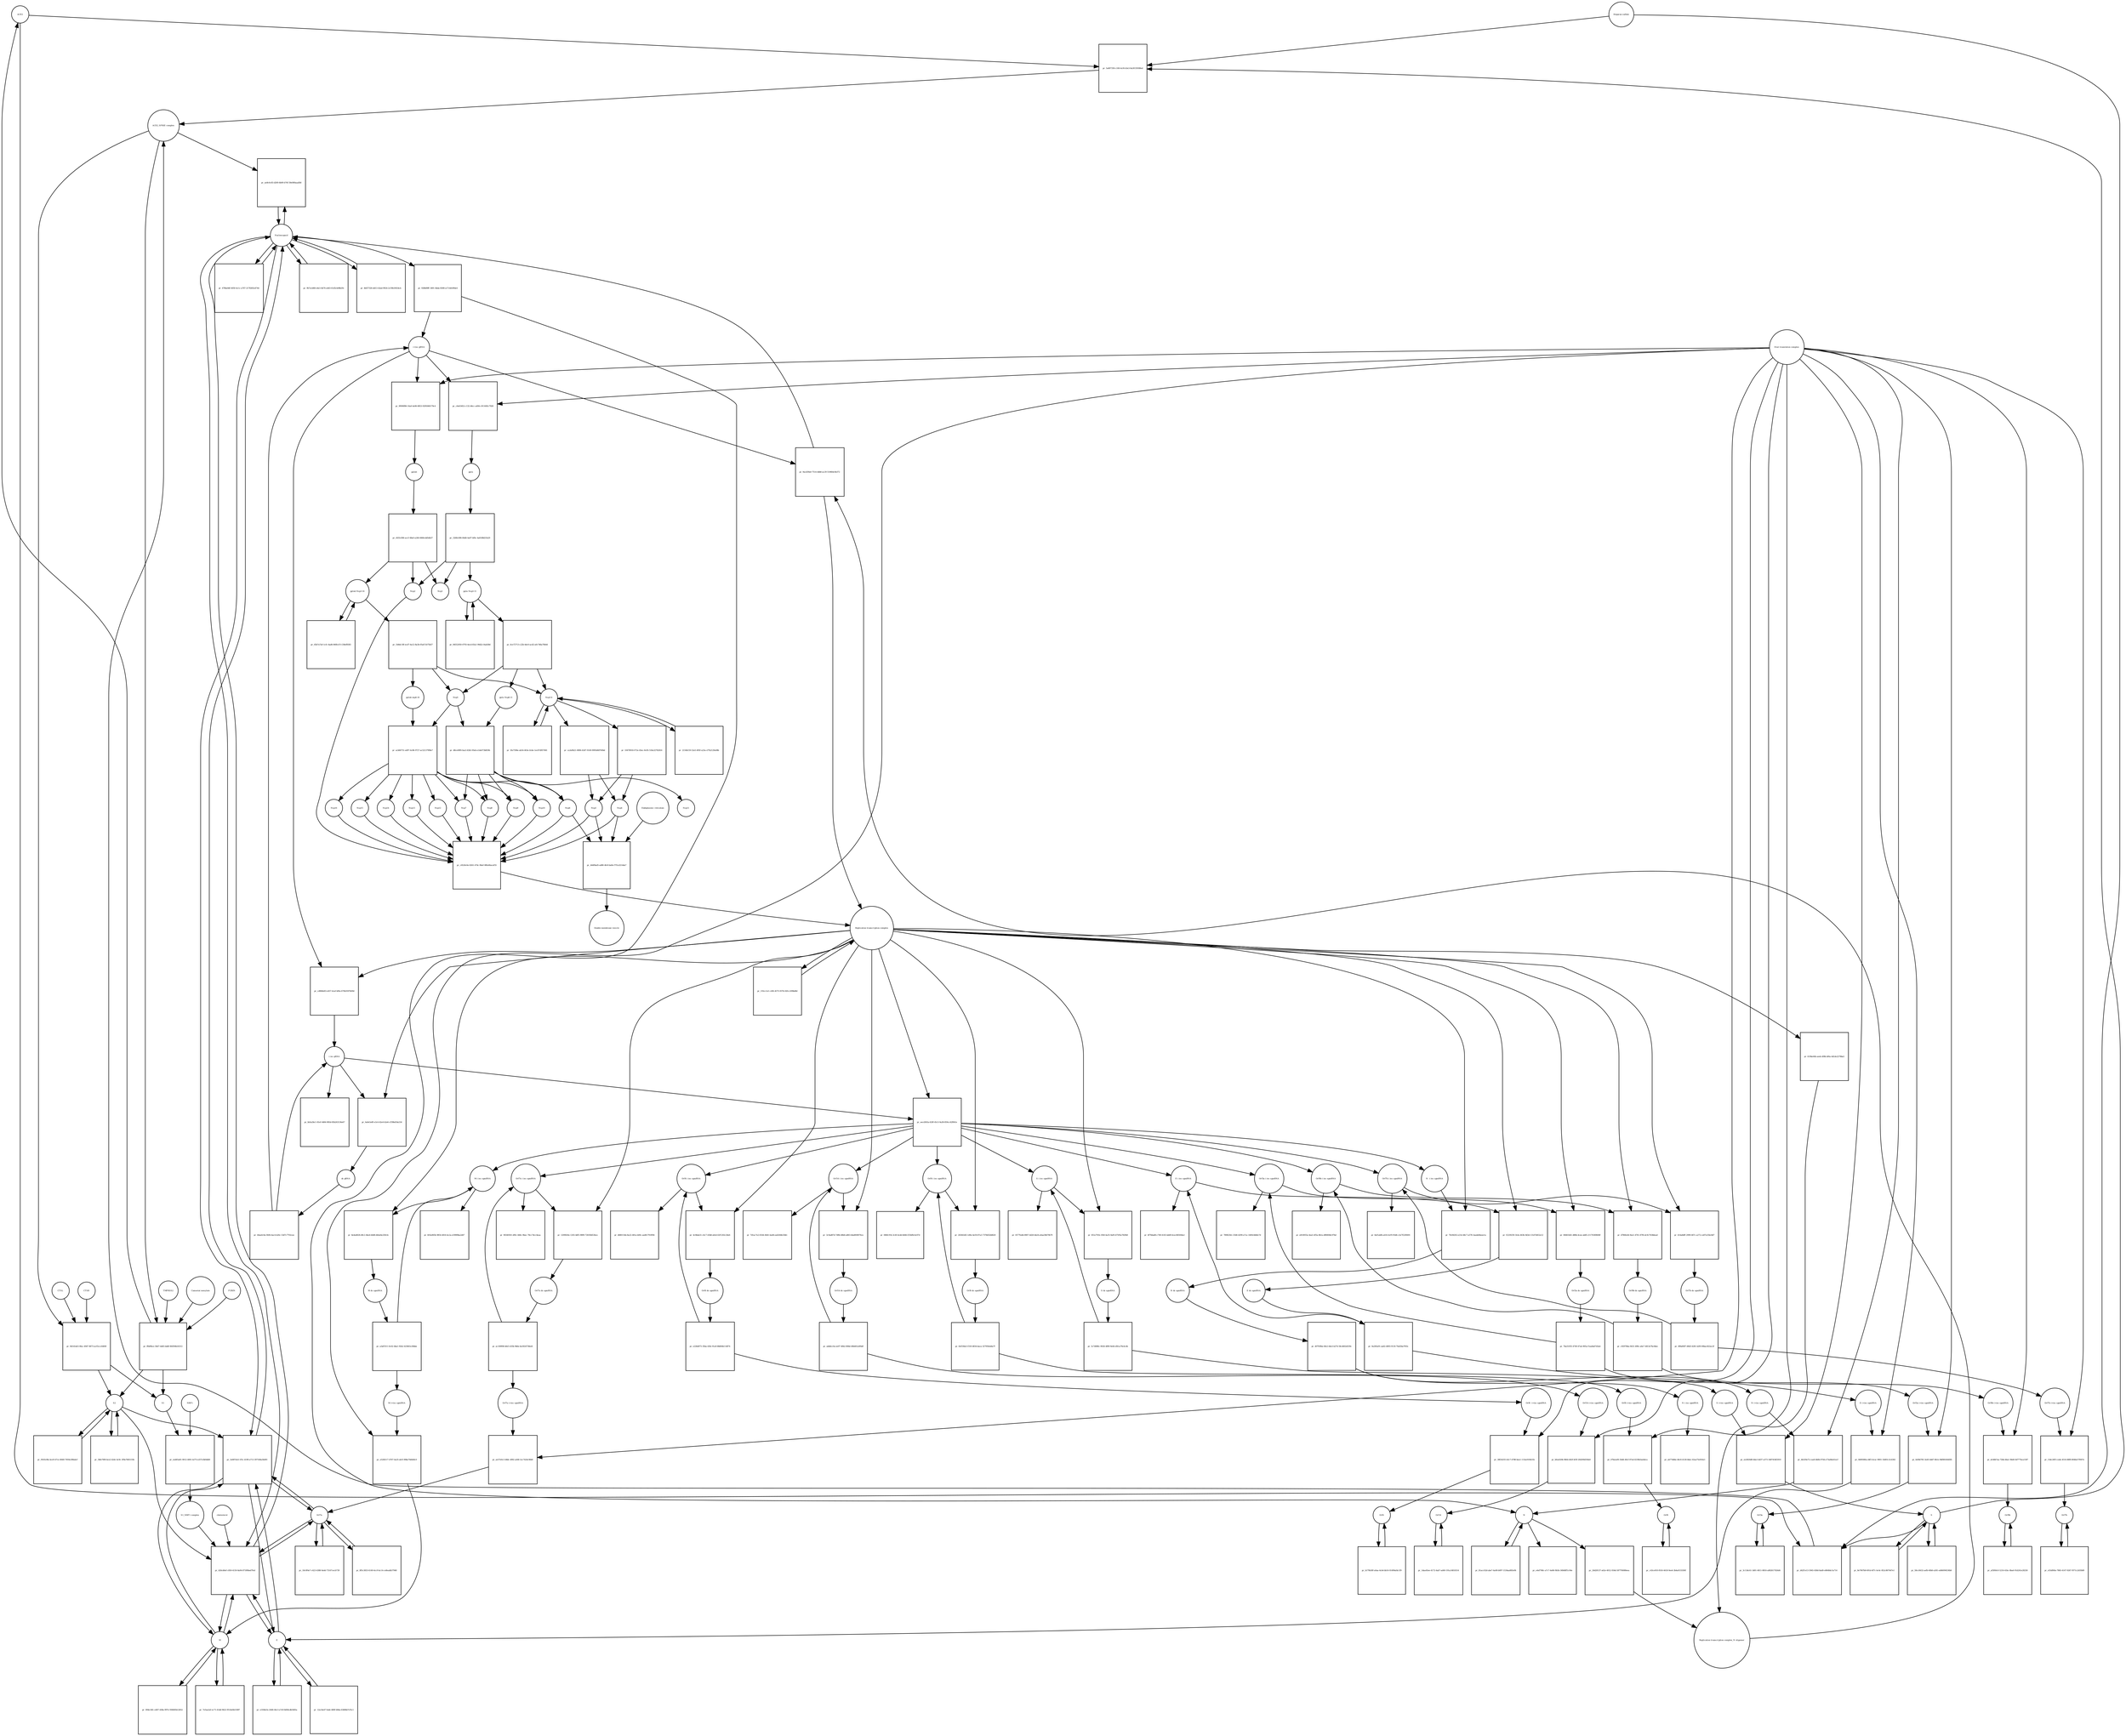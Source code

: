 strict digraph  {
ACE2 [annotation="", bipartite=0, cls=macromolecule, fontsize=4, label=ACE2, shape=circle];
"pr_5a807350-c160-4cf4-b3e3-8a3015938fed" [annotation="", bipartite=1, cls=process, fontsize=4, label="pr_5a807350-c160-4cf4-b3e3-8a3015938fed", shape=square];
"ACE2_SPIKE complex" [annotation="", bipartite=0, cls=complex, fontsize=4, label="ACE2_SPIKE complex", shape=circle];
"Heparan sulfate" [annotation="urn_miriam_obo.chebi_CHEBI%3A28815", bipartite=0, cls="simple chemical", fontsize=4, label="Heparan sulfate", shape=circle];
S [annotation=urn_miriam_uniprot_P0DTC2, bipartite=0, cls=macromolecule, fontsize=4, label=S, shape=circle];
Nucleocapsid [annotation="urn_miriam_obo.go_GO%3A0019013", bipartite=0, cls=complex, fontsize=4, label=Nucleocapsid, shape=circle];
"pr_ae8c6c83-d269-4b09-b74f-59e080aaafb8" [annotation="", bipartite=1, cls=process, fontsize=4, label="pr_ae8c6c83-d269-4b09-b74f-59e080aaafb8", shape=square];
"pr_9d141de5-0fac-4947-8673-acf3ccc64f49" [annotation="", bipartite=1, cls=process, fontsize=4, label="pr_9d141de5-0fac-4947-8673-acf3ccc64f49", shape=square];
S2 [annotation=urn_miriam_interpro_IPR002552, bipartite=0, cls=macromolecule, fontsize=4, label=S2, shape=circle];
CTSB [annotation="", bipartite=0, cls=macromolecule, fontsize=4, label=CTSB, shape=circle];
CTSL [annotation="", bipartite=0, cls=macromolecule, fontsize=4, label=CTSL, shape=circle];
S1 [annotation=urn_miriam_interpro_IPR002551, bipartite=0, cls=macromolecule, fontsize=4, label=S1, shape=circle];
"pr_d42f1e13-5945-458d-8ad0-e8648dc5a714" [annotation="", bipartite=1, cls=process, fontsize=4, label="pr_d42f1e13-5945-458d-8ad0-e8648dc5a714", shape=square];
"pr_426cd6ef-c850-4150-8a94-87189bed7fed" [annotation="", bipartite=1, cls=process, fontsize=4, label="pr_426cd6ef-c850-4150-8a94-87189bed7fed", shape=square];
cholesterol [annotation="urn_miriam_obo.chebi_CHEBI%3A16113", bipartite=0, cls="simple chemical", fontsize=4, label=cholesterol, shape=circle];
"S1_NRP1 complex" [annotation="", bipartite=0, cls=complex, fontsize=4, label="S1_NRP1 complex", shape=circle];
E [annotation=urn_miriam_uniprot_P0DTC4, bipartite=0, cls=macromolecule, fontsize=4, label=E, shape=circle];
M [annotation=urn_miriam_uniprot_P0DTC5, bipartite=0, cls=macromolecule, fontsize=4, label=M, shape=circle];
Orf7a [annotation=urn_miriam_uniprot_P0DTC7, bipartite=0, cls=macromolecule, fontsize=4, label=Orf7a, shape=circle];
"pr_928b89ff-3491-4bda-8308-a17cbfe9fde4" [annotation="", bipartite=1, cls=process, fontsize=4, label="pr_928b89ff-3491-4bda-8308-a17cbfe9fde4", shape=square];
"(+)ss gRNA" [annotation=urn_miriam_refseq_NC_045512, bipartite=0, cls="nucleic acid feature", fontsize=4, label="(+)ss gRNA", shape=circle];
N [annotation=urn_miriam_uniprot_P0DTC9, bipartite=0, cls="macromolecule multimer", fontsize=4, label=N, shape=circle];
"pr_9b7a1d68-e4e3-4b76-a443-61d5cb08b29c" [annotation="", bipartite=1, cls=process, fontsize=4, label="pr_9b7a1d68-e4e3-4b76-a443-61d5cb08b29c", shape=square];
"pr_4bf37326-dd13-42ad-9924-2c59b10024cb" [annotation="", bipartite=1, cls=process, fontsize=4, label="pr_4bf37326-dd13-42ad-9924-2c59b10024cb", shape=square];
"pr_e4ef768c-a7c7-4e86-9b5b-349d6ff1c04e" [annotation="", bipartite=1, cls=process, fontsize=4, label="pr_e4ef768c-a7c7-4e86-9b5b-349d6ff1c04e", shape=square];
"pr_81acc02d-abe7-4a08-b097-1534aa883e9b" [annotation="", bipartite=1, cls=process, fontsize=4, label="pr_81acc02d-abe7-4a08-b097-1534aa883e9b", shape=square];
"N (+)ss sgmRNA" [annotation=urn_miriam_ncbigene_43740575, bipartite=0, cls="nucleic acid feature", fontsize=4, label="N (+)ss sgmRNA", shape=circle];
"pr_4b329a72-caa8-4b0b-9744-e73a84e41ecf" [annotation="", bipartite=1, cls=process, fontsize=4, label="pr_4b329a72-caa8-4b0b-9744-e73a84e41ecf", shape=square];
"Host translation complex" [annotation="urn_miriam_obo.go_GO%3A0070992", bipartite=0, cls=complex, fontsize=4, label="Host translation complex", shape=circle];
"pr_478ba9df-4050-4c1c-a767-2178265e4744" [annotation="", bipartite=1, cls=process, fontsize=4, label="pr_478ba9df-4050-4c1c-a767-2178265e4744", shape=square];
"pr_ffb0fbce-3b47-4d45-bddf-0fd594b16312" [annotation="", bipartite=1, cls=process, fontsize=4, label="pr_ffb0fbce-3b47-4d45-bddf-0fd594b16312", shape=square];
FURIN [annotation="", bipartite=0, cls=macromolecule, fontsize=4, label=FURIN, shape=circle];
TMPRSS2 [annotation="", bipartite=0, cls=macromolecule, fontsize=4, label=TMPRSS2, shape=circle];
"Camostat mesylate" [annotation="urn_miriam_pubchem.compound_2536", bipartite=0, cls="simple chemical", fontsize=4, label="Camostat mesylate", shape=circle];
"pr_9503c8fa-bce9-47ce-8049-7059e298abcf" [annotation="", bipartite=1, cls=process, fontsize=4, label="pr_9503c8fa-bce9-47ce-8049-7059e298abcf", shape=square];
"Replication transcription complex_N oligomer" [annotation="", bipartite=0, cls=complex, fontsize=4, label="Replication transcription complex_N oligomer", shape=circle];
"pr_9acd39a0-7514-4db8-ac29-5106fdc6b372" [annotation="", bipartite=1, cls=process, fontsize=4, label="pr_9acd39a0-7514-4db8-ac29-5106fdc6b372", shape=square];
"Replication transcription complex" [annotation="", bipartite=0, cls=complex, fontsize=4, label="Replication transcription complex", shape=circle];
"pr_5e807eb3-1f5c-4199-a713-397168a36d93" [annotation="", bipartite=1, cls=process, fontsize=4, label="pr_5e807eb3-1f5c-4199-a713-397168a36d93", shape=square];
"pr_3bfe76f6-bce2-42dc-bc9c-3f9a7665155b" [annotation="", bipartite=1, cls=process, fontsize=4, label="pr_3bfe76f6-bce2-42dc-bc9c-3f9a7665155b", shape=square];
"pp1a Nsp3-11" [annotation=urn_miriam_uniprot_P0DTC1, bipartite=0, cls=macromolecule, fontsize=4, label="pp1a Nsp3-11", shape=circle];
"pr_6ce72713-c22b-4dc0-acd2-a0c7d6a70b0d" [annotation="", bipartite=1, cls=process, fontsize=4, label="pr_6ce72713-c22b-4dc0-acd2-a0c7d6a70b0d", shape=square];
"pp1a Nsp6-11" [annotation=urn_miriam_uniprot_P0DTC1, bipartite=0, cls=macromolecule, fontsize=4, label="pp1a Nsp6-11", shape=circle];
"Nsp3-4" [annotation="urn_miriam_ncbiprotein_YP_009725299|urn_miriam_ncbiprotein_YP_009725300", bipartite=0, cls=macromolecule, fontsize=4, label="Nsp3-4", shape=circle];
Nsp5 [annotation=urn_miriam_ncbiprotein_YP_009725301, bipartite=0, cls="macromolecule multimer", fontsize=4, label=Nsp5, shape=circle];
"Endoplasmic reticulum" [annotation="urn_miriam_obo.go_GO%3A0005783", bipartite=0, cls=complex, fontsize=4, label="Endoplasmic reticulum", shape=circle];
"pr_444f8ad5-ad80-4fe9-ba9e-f7f1a3214da7" [annotation="", bipartite=1, cls=process, fontsize=4, label="pr_444f8ad5-ad80-4fe9-ba9e-f7f1a3214da7", shape=square];
"Double-membrane vesicle" [annotation="urn_miriam_obo.go_GO%3A0039718", bipartite=0, cls=complex, fontsize=4, label="Double-membrane vesicle", shape=circle];
Nsp4 [annotation=urn_miriam_ncbiprotein_YP_009725300, bipartite=0, cls=macromolecule, fontsize=4, label=Nsp4, shape=circle];
Nsp3 [annotation=urn_miriam_ncbiprotein_YP_009725299, bipartite=0, cls=macromolecule, fontsize=4, label=Nsp3, shape=circle];
Nsp6 [annotation=urn_miriam_ncbiprotein_YP_009725302, bipartite=0, cls=macromolecule, fontsize=4, label=Nsp6, shape=circle];
"pr_84552050-4793-4ecd-83a1-90d2c14ab58d" [annotation="", bipartite=1, cls=process, fontsize=4, label="pr_84552050-4793-4ecd-83a1-90d2c14ab58d", shape=square];
"pr_2154b159-52e5-495f-a23a-cf7b2129a08b" [annotation="", bipartite=1, cls=process, fontsize=4, label="pr_2154b159-52e5-495f-a23a-cf7b2129a08b", shape=square];
"pp1ab Nsp3-16" [annotation=urn_miriam_uniprot_P0DTD1, bipartite=0, cls=macromolecule, fontsize=4, label="pp1ab Nsp3-16", shape=circle];
"pr_65b7a7a0-1cfc-4ad6-840b-b7c138ef8583" [annotation="", bipartite=1, cls=process, fontsize=4, label="pr_65b7a7a0-1cfc-4ad6-840b-b7c138ef8583", shape=square];
"pr_1b8dc18f-ecd7-4a12-8a3b-05af11b75b57" [annotation="", bipartite=1, cls=process, fontsize=4, label="pr_1b8dc18f-ecd7-4a12-8a3b-05af11b75b57", shape=square];
"pp1ab nsp6-16" [annotation=urn_miriam_uniprot_P0DTD1, bipartite=0, cls=macromolecule, fontsize=4, label="pp1ab nsp6-16", shape=circle];
"pr_004e14fc-e467-438a-997e-936665b12652" [annotation="", bipartite=1, cls=process, fontsize=4, label="pr_004e14fc-e467-438a-997e-936665b12652", shape=square];
"pr_e318dcfa-2446-44c3-a7e9-8d58cdb5465a" [annotation="", bipartite=1, cls=process, fontsize=4, label="pr_e318dcfa-2446-44c3-a7e9-8d58cdb5465a", shape=square];
"pr_58cc8432-aefb-40b0-a581-ed66094536b0" [annotation="", bipartite=1, cls=process, fontsize=4, label="pr_58cc8432-aefb-40b0-a581-ed66094536b0", shape=square];
"pr_7e5aa2af-ec71-41dd-9422-9514e6b15087" [annotation="", bipartite=1, cls=process, fontsize=4, label="pr_7e5aa2af-ec71-41dd-9422-9514e6b15087", shape=square];
"pr_12a14e47-fade-480f-b9da-63b9bb7cf5c1" [annotation="", bipartite=1, cls=process, fontsize=4, label="pr_12a14e47-fade-480f-b9da-63b9bb7cf5c1", shape=square];
"pr_8e7067b8-691d-4f7c-bc4c-852c867647e1" [annotation="", bipartite=1, cls=process, fontsize=4, label="pr_8e7067b8-691d-4f7c-bc4c-852c867647e1", shape=square];
"pr_18c0f4e7-c423-4388-9a4d-73147cecb739" [annotation="", bipartite=1, cls=process, fontsize=4, label="pr_18c0f4e7-c423-4388-9a4d-73147cecb739", shape=square];
Orf6 [annotation=urn_miriam_uniprot_P0DTC6, bipartite=0, cls=macromolecule, fontsize=4, label=Orf6, shape=circle];
"pr_b179b30f-a0aa-4cb4-bb14-01499afdc1f9" [annotation="", bipartite=1, cls=process, fontsize=4, label="pr_b179b30f-a0aa-4cb4-bb14-01499afdc1f9", shape=square];
Orf3a [annotation=urn_miriam_uniprot_P0DTC3, bipartite=0, cls=macromolecule, fontsize=4, label=Orf3a, shape=circle];
"pr_3c13dc61-3d01-4811-8816-a882617026d4" [annotation="", bipartite=1, cls=process, fontsize=4, label="pr_3c13dc61-3d01-4811-8816-a882617026d4", shape=square];
Orf8 [annotation=urn_miriam_uniprot_P0DTC8, bipartite=0, cls=macromolecule, fontsize=4, label=Orf8, shape=circle];
"pr_c43ce910-f616-4418-9ee4-3b4a01555f4f" [annotation="", bipartite=1, cls=process, fontsize=4, label="pr_c43ce910-f616-4418-9ee4-3b4a01555f4f", shape=square];
Orf9b [annotation=urn_miriam_uniprot_P0DTD2, bipartite=0, cls=macromolecule, fontsize=4, label=Orf9b, shape=circle];
"pr_af5f60c0-5216-41bc-8ba6-91d241e28258" [annotation="", bipartite=1, cls=process, fontsize=4, label="pr_af5f60c0-5216-41bc-8ba6-91d241e28258", shape=square];
Orf14 [annotation=urn_miriam_uniprot_P0DTD3, bipartite=0, cls=macromolecule, fontsize=4, label=Orf14, shape=circle];
"pr_1daa45ee-4172-4ab7-ad40-191a14818314" [annotation="", bipartite=1, cls=process, fontsize=4, label="pr_1daa45ee-4172-4ab7-ad40-191a14818314", shape=square];
Orf7b [annotation=urn_miriam_uniprot_P0DTD8, bipartite=0, cls=macromolecule, fontsize=4, label=Orf7b, shape=circle];
"pr_e55df40a-7865-4147-9267-f071c2d1fb89" [annotation="", bipartite=1, cls=process, fontsize=4, label="pr_e55df40a-7865-4147-9267-f071c2d1fb89", shape=square];
"pr_8f5c3833-6149-4cc9-bc14-ce8eadb37948" [annotation="", bipartite=1, cls=process, fontsize=4, label="pr_8f5c3833-6149-4cc9-bc14-ce8eadb37948", shape=square];
"M (+)ss sgmRNA" [annotation="", bipartite=0, cls="nucleic acid feature", fontsize=4, label="M (+)ss sgmRNA", shape=circle];
"pr_e52fd117-4767-4a25-ab1f-89be70d440c0" [annotation="", bipartite=1, cls=process, fontsize=4, label="pr_e52fd117-4767-4a25-ab1f-89be70d440c0", shape=square];
"E (+)ss sgmRNA" [annotation="", bipartite=0, cls="nucleic acid feature", fontsize=4, label="E (+)ss sgmRNA", shape=circle];
"pr_9d09380a-d4f3-4cac-9001-1b001c3c4302" [annotation="", bipartite=1, cls=process, fontsize=4, label="pr_9d09380a-d4f3-4cac-9001-1b001c3c4302", shape=square];
"S (+)ss sgmRNA" [annotation="", bipartite=0, cls="nucleic acid feature", fontsize=4, label="S (+)ss sgmRNA", shape=circle];
"pr_ee2820d8-6da3-4d37-a373-3487454f2919" [annotation="", bipartite=1, cls=process, fontsize=4, label="pr_ee2820d8-6da3-4d37-a373-3487454f2919", shape=square];
"Orf7a (+)ss sgmRNA" [annotation="", bipartite=0, cls="nucleic acid feature", fontsize=4, label="Orf7a (+)ss sgmRNA", shape=circle];
"pr_ae57e0c3-48dc-4f82-a268-1ec7424c96b9" [annotation="", bipartite=1, cls=process, fontsize=4, label="pr_ae57e0c3-48dc-4f82-a268-1ec7424c96b9", shape=square];
"Orf6  (+)ss sgmRNA" [annotation="", bipartite=0, cls="nucleic acid feature", fontsize=4, label="Orf6  (+)ss sgmRNA", shape=circle];
"pr_38f24255-b3c7-4788-bea1-115ee910b31b" [annotation="", bipartite=1, cls=process, fontsize=4, label="pr_38f24255-b3c7-4788-bea1-115ee910b31b", shape=square];
"Orf3a (+)ss sgmRNA" [annotation="", bipartite=0, cls="nucleic acid feature", fontsize=4, label="Orf3a (+)ss sgmRNA", shape=circle];
"pr_6efb6785-3ed5-4dd7-8b1e-9bf88160d5fb" [annotation="", bipartite=1, cls=process, fontsize=4, label="pr_6efb6785-3ed5-4dd7-8b1e-9bf88160d5fb", shape=square];
"Orf8 (+)ss sgmRNA" [annotation="", bipartite=0, cls="nucleic acid feature", fontsize=4, label="Orf8 (+)ss sgmRNA", shape=circle];
"pr_07beeef6-3b46-40cf-87a4-6230b3aeb4ca" [annotation="", bipartite=1, cls=process, fontsize=4, label="pr_07beeef6-3b46-40cf-87a4-6230b3aeb4ca", shape=square];
"Orf9b (+)ss sgmRNA" [annotation="", bipartite=0, cls="nucleic acid feature", fontsize=4, label="Orf9b (+)ss sgmRNA", shape=circle];
"pr_dc8db7aa-72bb-4ba1-9b40-0d777bca1587" [annotation="", bipartite=1, cls=process, fontsize=4, label="pr_dc8db7aa-72bb-4ba1-9b40-0d777bca1587", shape=square];
"Orf14 (+)ss sgmRNA" [annotation="", bipartite=0, cls="nucleic acid feature", fontsize=4, label="Orf14 (+)ss sgmRNA", shape=circle];
"pr_bfea020b-9664-462f-bf3f-2fd209d358e0" [annotation="", bipartite=1, cls=process, fontsize=4, label="pr_bfea020b-9664-462f-bf3f-2fd209d358e0", shape=square];
"Orf7b (+)ss sgmRNA" [annotation="", bipartite=0, cls="nucleic acid feature", fontsize=4, label="Orf7b (+)ss sgmRNA", shape=circle];
"pr_15dc20f3-cede-4516-88f8-8046e57f007e" [annotation="", bipartite=1, cls=process, fontsize=4, label="pr_15dc20f3-cede-4516-88f8-8046e57f007e", shape=square];
"(-)ss gRNA" [annotation=urn_miriam_refseq_NC_045512, bipartite=0, cls="nucleic acid feature", fontsize=4, label="(-)ss gRNA", shape=circle];
"pr_bb3a3bc1-81ef-4484-985d-85b263136e67" [annotation="", bipartite=1, cls=process, fontsize=4, label="pr_bb3a3bc1-81ef-4484-985d-85b263136e67", shape=square];
"pr_26d28137-a62e-4012-934d-5877f4088eea" [annotation="", bipartite=1, cls=process, fontsize=4, label="pr_26d28137-a62e-4012-934d-5877f4088eea", shape=square];
"pr_cd968e83-e457-4caf-bf0a-670b3597b09d" [annotation="", bipartite=1, cls=process, fontsize=4, label="pr_cd968e83-e457-4caf-bf0a-670b3597b09d", shape=square];
"M (-)ss sgmRNA" [annotation=urn_miriam_ncbigene_43740571, bipartite=0, cls="nucleic acid feature", fontsize=4, label="M (-)ss sgmRNA", shape=circle];
"pr_603a965b-9854-4816-bc2a-e599f8ba2d47" [annotation="", bipartite=1, cls=process, fontsize=4, label="pr_603a965b-9854-4816-bc2a-e599f8ba2d47", shape=square];
"E (-)ss sgmRNA" [annotation=urn_miriam_ncbigene_43740570, bipartite=0, cls="nucleic acid feature", fontsize=4, label="E (-)ss sgmRNA", shape=circle];
"pr_4f78dad8-c749-4145-bdd9-6cec865044a1" [annotation="", bipartite=1, cls=process, fontsize=4, label="pr_4f78dad8-c749-4145-bdd9-6cec865044a1", shape=square];
"S (-)ss sgmRNA" [annotation="", bipartite=0, cls="nucleic acid feature", fontsize=4, label="S (-)ss sgmRNA", shape=circle];
"pr_0577fa8d-8907-4d20-bb24-a0aa58b79b79" [annotation="", bipartite=1, cls=process, fontsize=4, label="pr_0577fa8d-8907-4d20-bb24-a0aa58b79b79", shape=square];
"Orf7a (-)ss sgmRNA" [annotation="", bipartite=0, cls="nucleic acid feature", fontsize=4, label="Orf7a (-)ss sgmRNA", shape=circle];
"pr_90340501-df0c-448c-9bec-78cc7dcc4eaa" [annotation="", bipartite=1, cls=process, fontsize=4, label="pr_90340501-df0c-448c-9bec-78cc7dcc4eaa", shape=square];
"Orf6 (-)ss sgmRNA" [annotation="", bipartite=0, cls="nucleic acid feature", fontsize=4, label="Orf6 (-)ss sgmRNA", shape=circle];
"pr_d68011bb-8a22-481a-b49c-aed61791ff84" [annotation="", bipartite=1, cls=process, fontsize=4, label="pr_d68011bb-8a22-481a-b49c-aed61791ff84", shape=square];
"Orf3a (-)ss sgmRNA" [annotation="", bipartite=0, cls="nucleic acid feature", fontsize=4, label="Orf3a (-)ss sgmRNA", shape=circle];
"pr_789823b1-3548-4299-a7ce-1469c8dbfe7d" [annotation="", bipartite=1, cls=process, fontsize=4, label="pr_789823b1-3548-4299-a7ce-1469c8dbfe7d", shape=square];
"Orf8 (-)ss sgmRNA" [annotation="", bipartite=0, cls="nucleic acid feature", fontsize=4, label="Orf8 (-)ss sgmRNA", shape=circle];
"pr_086fc91b-3c4f-4cdd-8d46-f25bf8c4c87d" [annotation="", bipartite=1, cls=process, fontsize=4, label="pr_086fc91b-3c4f-4cdd-8d46-f25bf8c4c87d", shape=square];
"Orf9b (-)ss sgmRNA" [annotation="", bipartite=0, cls="nucleic acid feature", fontsize=4, label="Orf9b (-)ss sgmRNA", shape=circle];
"pr_e810055e-4ea5-4f5a-8b1a-df8069dc97bd" [annotation="", bipartite=1, cls=process, fontsize=4, label="pr_e810055e-4ea5-4f5a-8b1a-df8069dc97bd", shape=square];
"Orf14 (-)ss sgmRNA" [annotation="", bipartite=0, cls="nucleic acid feature", fontsize=4, label="Orf14 (-)ss sgmRNA", shape=circle];
"pr_7d1ac7e2-6544-40d1-ba48-ea6264b33bfc" [annotation="", bipartite=1, cls=process, fontsize=4, label="pr_7d1ac7e2-6544-40d1-ba48-ea6264b33bfc", shape=square];
"Orf7b (-)ss sgmRNA" [annotation="", bipartite=0, cls="nucleic acid feature", fontsize=4, label="Orf7b (-)ss sgmRNA", shape=circle];
"pr_8af1abfb-a416-4cf9-95d6-c3e7f22f0691" [annotation="", bipartite=1, cls=process, fontsize=4, label="pr_8af1abfb-a416-4cf9-95d6-c3e7f22f0691", shape=square];
"pr_6a0e5e8f-e3c4-42e4-b2e6-cf39bd18a534" [annotation="", bipartite=1, cls=process, fontsize=4, label="pr_6a0e5e8f-e3c4-42e4-b2e6-cf39bd18a534", shape=square];
"ds gRNA" [annotation=urn_miriam_refseq_NC_045512, bipartite=0, cls="nucleic acid feature", fontsize=4, label="ds gRNA", shape=circle];
"pr_8e4ed828-d9c2-4be4-b0d8-db4a9a329cfe" [annotation="", bipartite=1, cls=process, fontsize=4, label="pr_8e4ed828-d9c2-4be4-b0d8-db4a9a329cfe", shape=square];
"M ds sgmRNA" [annotation="", bipartite=0, cls="nucleic acid feature", fontsize=4, label="M ds sgmRNA", shape=circle];
"pr_f2239259-1b3e-463b-9d3d-131d7d452e12" [annotation="", bipartite=1, cls=process, fontsize=4, label="pr_f2239259-1b3e-463b-9d3d-131d7d452e12", shape=square];
"E ds sgmRNA" [annotation="", bipartite=0, cls="nucleic acid feature", fontsize=4, label="E ds sgmRNA", shape=circle];
"pr_851e791b-1fb9-4a35-9af0-b7595a782fb8" [annotation="", bipartite=1, cls=process, fontsize=4, label="pr_851e791b-1fb9-4a35-9af0-b7595a782fb8", shape=square];
"S ds sgmRNA" [annotation="", bipartite=0, cls="nucleic acid feature", fontsize=4, label="S ds sgmRNA", shape=circle];
"pr_1209020e-1203-4df5-9899-7281fb653bce" [annotation="", bipartite=1, cls=process, fontsize=4, label="pr_1209020e-1203-4df5-9899-7281fb653bce", shape=square];
"Orf7a ds sgmRNA" [annotation="", bipartite=0, cls="nucleic acid feature", fontsize=4, label="Orf7a ds sgmRNA", shape=circle];
"pr_4c0bda51-c6c7-43b8-a0e4-62f1202c26e6" [annotation="", bipartite=1, cls=process, fontsize=4, label="pr_4c0bda51-c6c7-43b8-a0e4-62f1202c26e6", shape=square];
"Orf6 ds sgmRNA" [annotation="", bipartite=0, cls="nucleic acid feature", fontsize=4, label="Orf6 ds sgmRNA", shape=circle];
"pr_06661b61-d88b-4cee-ab85-21176369606f" [annotation="", bipartite=1, cls=process, fontsize=4, label="pr_06661b61-d88b-4cee-ab85-21176369606f", shape=square];
"Orf3a ds sgmRNA" [annotation="", bipartite=0, cls="nucleic acid feature", fontsize=4, label="Orf3a ds sgmRNA", shape=circle];
"pr_263643d5-1d9e-4e59-87a3-7378d52b8620" [annotation="", bipartite=1, cls=process, fontsize=4, label="pr_263643d5-1d9e-4e59-87a3-7378d52b8620", shape=square];
"Orf8 ds sgmRNA" [annotation="", bipartite=0, cls="nucleic acid feature", fontsize=4, label="Orf8 ds sgmRNA", shape=circle];
"pr_d786fe44-9ee1-4761-87f6-dc9c7638dead" [annotation="", bipartite=1, cls=process, fontsize=4, label="pr_d786fe44-9ee1-4761-87f6-dc9c7638dead", shape=square];
"Orf9b ds sgmRNA" [annotation="", bipartite=0, cls="nucleic acid feature", fontsize=4, label="Orf9b ds sgmRNA", shape=circle];
"pr_3c9ad87d-7d9b-48b8-a883-6da8f49076ce" [annotation="", bipartite=1, cls=process, fontsize=4, label="pr_3c9ad87d-7d9b-48b8-a883-6da8f49076ce", shape=square];
"Orf14 ds sgmRNA" [annotation="", bipartite=0, cls="nucleic acid feature", fontsize=4, label="Orf14 ds sgmRNA", shape=circle];
"pr_414a8dff-2999-467c-a272-ce87e25bc8d7" [annotation="", bipartite=1, cls=process, fontsize=4, label="pr_414a8dff-2999-467c-a272-ce87e25bc8d7", shape=square];
"Orf7b ds sgmRNA" [annotation="", bipartite=0, cls="nucleic acid feature", fontsize=4, label="Orf7b ds sgmRNA", shape=circle];
"pr_44aeb14e-fb94-4ac4-b26c-53d7c7702cee" [annotation="", bipartite=1, cls=process, fontsize=4, label="pr_44aeb14e-fb94-4ac4-b26c-53d7c7702cee", shape=square];
"pr_a3af5511-0c62-4ba1-92b2-423661e36bbe" [annotation="", bipartite=1, cls=process, fontsize=4, label="pr_a3af5511-0c62-4ba1-92b2-423661e36bbe", shape=square];
"pr_9a283a91-aa62-4893-9118-70af2ba7f03c" [annotation="", bipartite=1, cls=process, fontsize=4, label="pr_9a283a91-aa62-4893-9118-70af2ba7f03c", shape=square];
"pr_5c7d080c-9026-4f89-9e64-d5fca78c6c4b" [annotation="", bipartite=1, cls=process, fontsize=4, label="pr_5c7d080c-9026-4f89-9e64-d5fca78c6c4b", shape=square];
"pr_ac169f08-b0e5-435b-9b6e-be3024738ed1" [annotation="", bipartite=1, cls=process, fontsize=4, label="pr_ac169f08-b0e5-435b-9b6e-be3024738ed1", shape=square];
"pr_e226d073-35ba-43fe-91a9-88d04b114874" [annotation="", bipartite=1, cls=process, fontsize=4, label="pr_e226d073-35ba-43fe-91a9-88d04b114874", shape=square];
"pr_7ba31055-4749-47a4-905a-f1aa8a67d3a4" [annotation="", bipartite=1, cls=process, fontsize=4, label="pr_7ba31055-4749-47a4-905a-f1aa8a67d3a4", shape=square];
"pr_0ef336a5-f318-4834-baca-327950eb6a7f" [annotation="", bipartite=1, cls=process, fontsize=4, label="pr_0ef336a5-f318-4834-baca-327950eb6a7f", shape=square];
"pr_c929784a-9431-499c-a6e7-4813e7bc6bec" [annotation="", bipartite=1, cls=process, fontsize=4, label="pr_c929784a-9431-499c-a6e7-4813e7bc6bec", shape=square];
"pr_adddcc0a-ee07-40b2-806d-40b661a0f4df" [annotation="", bipartite=1, cls=process, fontsize=4, label="pr_adddcc0a-ee07-40b2-806d-40b661a0f4df", shape=square];
"pr_0f8af687-d9d3-4281-b2f0-00bac822ac2f" [annotation="", bipartite=1, cls=process, fontsize=4, label="pr_0f8af687-d9d3-4281-b2f0-00bac822ac2f", shape=square];
"N  (-)ss sgmRNA" [annotation=urn_miriam_ncbigene_43740575, bipartite=0, cls="nucleic acid feature", fontsize=4, label="N  (-)ss sgmRNA", shape=circle];
"pr_7fe94202-e21d-48c7-a578-3aade6beee1a" [annotation="", bipartite=1, cls=process, fontsize=4, label="pr_7fe94202-e21d-48c7-a578-3aade6beee1a", shape=square];
"N ds sgmRNA" [annotation="", bipartite=0, cls="nucleic acid feature", fontsize=4, label="N ds sgmRNA", shape=circle];
"pr_40793fbe-6fe2-44e3-b274-58c4602d339c" [annotation="", bipartite=1, cls=process, fontsize=4, label="pr_40793fbe-6fe2-44e3-b274-58c4602d339c", shape=square];
"N (-)ss sgmRNA" [annotation="", bipartite=0, cls="nucleic acid feature", fontsize=4, label="N (-)ss sgmRNA", shape=circle];
pp1ab [annotation=urn_miriam_uniprot_P0DTD1, bipartite=0, cls=macromolecule, fontsize=4, label=pp1ab, shape=circle];
"pr_45f3c006-accf-48a0-a246-6666cdd5db37" [annotation="", bipartite=1, cls=process, fontsize=4, label="pr_45f3c006-accf-48a0-a246-6666cdd5db37", shape=square];
Nsp2 [annotation=urn_miriam_ncbiprotein_YP_009725298, bipartite=0, cls=macromolecule, fontsize=4, label=Nsp2, shape=circle];
Nsp1 [annotation=urn_miriam_ncbiprotein_YP_009725297, bipartite=0, cls=macromolecule, fontsize=4, label=Nsp1, shape=circle];
pp1a [annotation=urn_miriam_uniprot_P0DTC1, bipartite=0, cls=macromolecule, fontsize=4, label=pp1a, shape=circle];
"pr_3268c696-84d6-4a97-bf6c-4a8188d31b29" [annotation="", bipartite=1, cls=process, fontsize=4, label="pr_3268c696-84d6-4a97-bf6c-4a8188d31b29", shape=square];
"pr_3fa7596e-ab54-463e-b1de-1ec87d957681" [annotation="", bipartite=1, cls=process, fontsize=4, label="pr_3fa7596e-ab54-463e-b1de-1ec87d957681", shape=square];
"pr_10478918-072e-45ec-8c85-518a32782816" [annotation="", bipartite=1, cls=process, fontsize=4, label="pr_10478918-072e-45ec-8c85-518a32782816", shape=square];
"pr_ca3a9b21-0896-43d7-9149-9995d68760bd" [annotation="", bipartite=1, cls=process, fontsize=4, label="pr_ca3a9b21-0896-43d7-9149-9995d68760bd", shape=square];
"pr_d8ce49f0-faa3-43b5-95eb-e1de073b859b" [annotation="", bipartite=1, cls=process, fontsize=4, label="pr_d8ce49f0-faa3-43b5-95eb-e1de073b859b", shape=square];
Nsp7 [annotation=urn_miriam_ncbiprotein_YP_009725303, bipartite=0, cls=macromolecule, fontsize=4, label=Nsp7, shape=circle];
Nsp8 [annotation=urn_miriam_ncbiprotein_YP_009725304, bipartite=0, cls=macromolecule, fontsize=4, label=Nsp8, shape=circle];
Nsp9 [annotation=urn_miriam_ncbiprotein_YP_009725305, bipartite=0, cls=macromolecule, fontsize=4, label=Nsp9, shape=circle];
Nsp10 [annotation=urn_miriam_ncbiprotein_YP_009725306, bipartite=0, cls=macromolecule, fontsize=4, label=Nsp10, shape=circle];
Nsp11 [annotation=urn_miriam_ncbiprotein_YP_009725312, bipartite=0, cls=macromolecule, fontsize=4, label=Nsp11, shape=circle];
"pr_acb66751-ed97-4c86-9727-ac521379f8e7" [annotation="", bipartite=1, cls=process, fontsize=4, label="pr_acb66751-ed97-4c86-9727-ac521379f8e7", shape=square];
Nsp13 [annotation=urn_miriam_ncbiprotein_YP_009725308, bipartite=0, cls=macromolecule, fontsize=4, label=Nsp13, shape=circle];
Nsp12 [annotation=urn_miriam_ncbiprotein_YP_009725307, bipartite=0, cls=macromolecule, fontsize=4, label=Nsp12, shape=circle];
Nsp16 [annotation=urn_miriam_ncbiprotein_YP_009725311, bipartite=0, cls=macromolecule, fontsize=4, label=Nsp16, shape=circle];
Nsp15 [annotation=urn_miriam_ncbiprotein_YP_009725310, bipartite=0, cls=macromolecule, fontsize=4, label=Nsp15, shape=circle];
Nsp14 [annotation=urn_miriam_ncbiprotein_YP_009725309, bipartite=0, cls=macromolecule, fontsize=4, label=Nsp14, shape=circle];
"pr_c6526c6e-8261-474c-9bef-08fa06acaf55" [annotation="", bipartite=1, cls=process, fontsize=4, label="pr_c6526c6e-8261-474c-9bef-08fa06acaf55", shape=square];
"pr_c6e63452-c132-46cc-a494-c911683c7928" [annotation="", bipartite=1, cls=process, fontsize=4, label="pr_c6e63452-c132-46cc-a494-c911683c7928", shape=square];
"pr_9f690f86-16a0-4e96-8853-9295060179c4" [annotation="", bipartite=1, cls=process, fontsize=4, label="pr_9f690f86-16a0-4e96-8853-9295060179c4", shape=square];
"pr_ab77ddbe-46c8-4126-bbec-62aa75e916e1" [annotation="", bipartite=1, cls=process, fontsize=4, label="pr_ab77ddbe-46c8-4126-bbec-62aa75e916e1", shape=square];
"pr_155cc1e1-c4f4-4575-937b-02fcc209bd8d" [annotation="", bipartite=1, cls=process, fontsize=4, label="pr_155cc1e1-c4f4-4575-937b-02fcc209bd8d", shape=square];
"pr_619be44b-aeeb-4f8b-bf6a-4d1de2278ba5" [annotation="", bipartite=1, cls=process, fontsize=4, label="pr_619be44b-aeeb-4f8b-bf6a-4d1de2278ba5", shape=square];
"pr_eecd363a-620f-45c5-9a38-859cc42f841e" [annotation="", bipartite=1, cls=process, fontsize=4, label="pr_eecd363a-620f-45c5-9a38-859cc42f841e", shape=square];
"pr_eed65a81-9012-4001-b275-e257e3bf4db9" [annotation="", bipartite=1, cls=process, fontsize=4, label="pr_eed65a81-9012-4001-b275-e257e3bf4db9", shape=square];
NRP1 [annotation="", bipartite=0, cls=macromolecule, fontsize=4, label=NRP1, shape=circle];
ACE2 -> "pr_5a807350-c160-4cf4-b3e3-8a3015938fed"  [annotation="", interaction_type=consumption];
ACE2 -> "pr_d42f1e13-5945-458d-8ad0-e8648dc5a714"  [annotation="", interaction_type=consumption];
"pr_5a807350-c160-4cf4-b3e3-8a3015938fed" -> "ACE2_SPIKE complex"  [annotation="", interaction_type=production];
"ACE2_SPIKE complex" -> "pr_ae8c6c83-d269-4b09-b74f-59e080aaafb8"  [annotation="urn_miriam_pubmed_32142651|urn_miriam_pubmed_32094589|urn_miriam_taxonomy_2697049", interaction_type=stimulation];
"ACE2_SPIKE complex" -> "pr_9d141de5-0fac-4947-8673-acf3ccc64f49"  [annotation="", interaction_type=consumption];
"ACE2_SPIKE complex" -> "pr_ffb0fbce-3b47-4d45-bddf-0fd594b16312"  [annotation="", interaction_type=consumption];
"Heparan sulfate" -> "pr_5a807350-c160-4cf4-b3e3-8a3015938fed"  [annotation="urn_miriam_pubmed_32142651|urn_miriam_pubmed_32094589|urn_miriam_taxonomy_2697049|urn_miriam_pubmed_32970989", interaction_type=stimulation];
"Heparan sulfate" -> "pr_d42f1e13-5945-458d-8ad0-e8648dc5a714"  [annotation="urn_miriam_pubmed_32142651|urn_miriam_pubmed_32094589|urn_miriam_taxonomy_2697049|urn_miriam_pubmed_32155444|urn_miriam_pubmed_32970989", interaction_type=stimulation];
S -> "pr_5a807350-c160-4cf4-b3e3-8a3015938fed"  [annotation="", interaction_type=consumption];
S -> "pr_d42f1e13-5945-458d-8ad0-e8648dc5a714"  [annotation="", interaction_type=consumption];
S -> "pr_58cc8432-aefb-40b0-a581-ed66094536b0"  [annotation="", interaction_type=consumption];
S -> "pr_8e7067b8-691d-4f7c-bc4c-852c867647e1"  [annotation="", interaction_type=consumption];
Nucleocapsid -> "pr_ae8c6c83-d269-4b09-b74f-59e080aaafb8"  [annotation="", interaction_type=consumption];
Nucleocapsid -> "pr_426cd6ef-c850-4150-8a94-87189bed7fed"  [annotation="", interaction_type=consumption];
Nucleocapsid -> "pr_928b89ff-3491-4bda-8308-a17cbfe9fde4"  [annotation="", interaction_type=consumption];
Nucleocapsid -> "pr_9b7a1d68-e4e3-4b76-a443-61d5cb08b29c"  [annotation="", interaction_type=consumption];
Nucleocapsid -> "pr_4bf37326-dd13-42ad-9924-2c59b10024cb"  [annotation="", interaction_type=consumption];
Nucleocapsid -> "pr_478ba9df-4050-4c1c-a767-2178265e4744"  [annotation="", interaction_type=consumption];
Nucleocapsid -> "pr_5e807eb3-1f5c-4199-a713-397168a36d93"  [annotation="", interaction_type=consumption];
"pr_ae8c6c83-d269-4b09-b74f-59e080aaafb8" -> Nucleocapsid  [annotation="", interaction_type=production];
"pr_9d141de5-0fac-4947-8673-acf3ccc64f49" -> S2  [annotation="", interaction_type=production];
"pr_9d141de5-0fac-4947-8673-acf3ccc64f49" -> S1  [annotation="", interaction_type=production];
S2 -> "pr_426cd6ef-c850-4150-8a94-87189bed7fed"  [annotation="urn_miriam_pubmed_32142651|urn_miriam_pubmed_32094589|urn_miriam_pubmed_32047258|urn_miriam_taxonomy_2697049|urn_miriam_pubmed_32944968", interaction_type=stimulation];
S2 -> "pr_9503c8fa-bce9-47ce-8049-7059e298abcf"  [annotation="", interaction_type=consumption];
S2 -> "pr_5e807eb3-1f5c-4199-a713-397168a36d93"  [annotation="urn_miriam_pubmed_32142651|urn_miriam_pubmed_32047258|urn_miriam_taxonomy_2697049", interaction_type=stimulation];
S2 -> "pr_3bfe76f6-bce2-42dc-bc9c-3f9a7665155b"  [annotation="", interaction_type=consumption];
CTSB -> "pr_9d141de5-0fac-4947-8673-acf3ccc64f49"  [annotation="urn_miriam_pubmed_32142651|urn_miriam_taxonomy_2697049", interaction_type=catalysis];
CTSL -> "pr_9d141de5-0fac-4947-8673-acf3ccc64f49"  [annotation="urn_miriam_pubmed_32142651|urn_miriam_taxonomy_2697049", interaction_type=catalysis];
S1 -> "pr_eed65a81-9012-4001-b275-e257e3bf4db9"  [annotation="", interaction_type=consumption];
"pr_d42f1e13-5945-458d-8ad0-e8648dc5a714" -> "ACE2_SPIKE complex"  [annotation="", interaction_type=production];
"pr_426cd6ef-c850-4150-8a94-87189bed7fed" -> Nucleocapsid  [annotation="", interaction_type=production];
"pr_426cd6ef-c850-4150-8a94-87189bed7fed" -> E  [annotation="", interaction_type=production];
"pr_426cd6ef-c850-4150-8a94-87189bed7fed" -> M  [annotation="", interaction_type=production];
"pr_426cd6ef-c850-4150-8a94-87189bed7fed" -> Orf7a  [annotation="", interaction_type=production];
cholesterol -> "pr_426cd6ef-c850-4150-8a94-87189bed7fed"  [annotation="urn_miriam_pubmed_32142651|urn_miriam_pubmed_32094589|urn_miriam_pubmed_32047258|urn_miriam_taxonomy_2697049|urn_miriam_pubmed_32944968", interaction_type=stimulation];
"S1_NRP1 complex" -> "pr_426cd6ef-c850-4150-8a94-87189bed7fed"  [annotation="urn_miriam_pubmed_32142651|urn_miriam_pubmed_32094589|urn_miriam_pubmed_32047258|urn_miriam_taxonomy_2697049|urn_miriam_pubmed_32944968", interaction_type=stimulation];
E -> "pr_426cd6ef-c850-4150-8a94-87189bed7fed"  [annotation="", interaction_type=consumption];
E -> "pr_5e807eb3-1f5c-4199-a713-397168a36d93"  [annotation="", interaction_type=consumption];
E -> "pr_e318dcfa-2446-44c3-a7e9-8d58cdb5465a"  [annotation="", interaction_type=consumption];
E -> "pr_12a14e47-fade-480f-b9da-63b9bb7cf5c1"  [annotation="", interaction_type=consumption];
M -> "pr_426cd6ef-c850-4150-8a94-87189bed7fed"  [annotation="", interaction_type=consumption];
M -> "pr_5e807eb3-1f5c-4199-a713-397168a36d93"  [annotation="", interaction_type=consumption];
M -> "pr_004e14fc-e467-438a-997e-936665b12652"  [annotation="", interaction_type=consumption];
M -> "pr_7e5aa2af-ec71-41dd-9422-9514e6b15087"  [annotation="", interaction_type=consumption];
Orf7a -> "pr_426cd6ef-c850-4150-8a94-87189bed7fed"  [annotation="", interaction_type=consumption];
Orf7a -> "pr_5e807eb3-1f5c-4199-a713-397168a36d93"  [annotation="", interaction_type=consumption];
Orf7a -> "pr_18c0f4e7-c423-4388-9a4d-73147cecb739"  [annotation="", interaction_type=consumption];
Orf7a -> "pr_8f5c3833-6149-4cc9-bc14-ce8eadb37948"  [annotation="", interaction_type=consumption];
"pr_928b89ff-3491-4bda-8308-a17cbfe9fde4" -> "(+)ss gRNA"  [annotation="", interaction_type=production];
"pr_928b89ff-3491-4bda-8308-a17cbfe9fde4" -> N  [annotation="", interaction_type=production];
"(+)ss gRNA" -> "pr_9acd39a0-7514-4db8-ac29-5106fdc6b372"  [annotation="", interaction_type=consumption];
"(+)ss gRNA" -> "pr_cd968e83-e457-4caf-bf0a-670b3597b09d"  [annotation="", interaction_type=consumption];
"(+)ss gRNA" -> "pr_c6e63452-c132-46cc-a494-c911683c7928"  [annotation="", interaction_type=consumption];
"(+)ss gRNA" -> "pr_9f690f86-16a0-4e96-8853-9295060179c4"  [annotation="", interaction_type=consumption];
N -> "pr_e4ef768c-a7c7-4e86-9b5b-349d6ff1c04e"  [annotation="", interaction_type=consumption];
N -> "pr_81acc02d-abe7-4a08-b097-1534aa883e9b"  [annotation="", interaction_type=consumption];
N -> "pr_26d28137-a62e-4012-934d-5877f4088eea"  [annotation="", interaction_type=consumption];
"pr_9b7a1d68-e4e3-4b76-a443-61d5cb08b29c" -> Nucleocapsid  [annotation="", interaction_type=production];
"pr_4bf37326-dd13-42ad-9924-2c59b10024cb" -> Nucleocapsid  [annotation="", interaction_type=production];
"pr_81acc02d-abe7-4a08-b097-1534aa883e9b" -> N  [annotation="", interaction_type=production];
"N (+)ss sgmRNA" -> "pr_4b329a72-caa8-4b0b-9744-e73a84e41ecf"  [annotation="", interaction_type=consumption];
"pr_4b329a72-caa8-4b0b-9744-e73a84e41ecf" -> N  [annotation="", interaction_type=production];
"Host translation complex" -> "pr_4b329a72-caa8-4b0b-9744-e73a84e41ecf"  [annotation="", interaction_type="necessary stimulation"];
"Host translation complex" -> "pr_e52fd117-4767-4a25-ab1f-89be70d440c0"  [annotation="urn_miriam_pubmed_31226023|urn_miriam_pubmed_27712623", interaction_type="necessary stimulation"];
"Host translation complex" -> "pr_9d09380a-d4f3-4cac-9001-1b001c3c4302"  [annotation="urn_miriam_pubmed_31226023|urn_miriam_pubmed_27712623", interaction_type="necessary stimulation"];
"Host translation complex" -> "pr_ee2820d8-6da3-4d37-a373-3487454f2919"  [annotation="urn_miriam_pubmed_31226023|urn_miriam_pubmed_27712623", interaction_type="necessary stimulation"];
"Host translation complex" -> "pr_ae57e0c3-48dc-4f82-a268-1ec7424c96b9"  [annotation="urn_miriam_pubmed_31226023|urn_miriam_pubmed_27712623", interaction_type="necessary stimulation"];
"Host translation complex" -> "pr_38f24255-b3c7-4788-bea1-115ee910b31b"  [annotation="urn_miriam_pubmed_31226023|urn_miriam_pubmed_27712623", interaction_type="necessary stimulation"];
"Host translation complex" -> "pr_6efb6785-3ed5-4dd7-8b1e-9bf88160d5fb"  [annotation="urn_miriam_pubmed_31226023|urn_miriam_pubmed_27712623", interaction_type="necessary stimulation"];
"Host translation complex" -> "pr_07beeef6-3b46-40cf-87a4-6230b3aeb4ca"  [annotation="urn_miriam_pubmed_31226023|urn_miriam_pubmed_27712623", interaction_type="necessary stimulation"];
"Host translation complex" -> "pr_dc8db7aa-72bb-4ba1-9b40-0d777bca1587"  [annotation="urn_miriam_pubmed_31226023|urn_miriam_pubmed_27712623", interaction_type="necessary stimulation"];
"Host translation complex" -> "pr_bfea020b-9664-462f-bf3f-2fd209d358e0"  [annotation="urn_miriam_pubmed_31226023|urn_miriam_pubmed_27712623", interaction_type="necessary stimulation"];
"Host translation complex" -> "pr_15dc20f3-cede-4516-88f8-8046e57f007e"  [annotation="urn_miriam_pubmed_31226023|urn_miriam_pubmed_27712623", interaction_type="necessary stimulation"];
"Host translation complex" -> "pr_c6e63452-c132-46cc-a494-c911683c7928"  [annotation="urn_miriam_pubmed_31226023|urn_miriam_pubmed_27712623", interaction_type="necessary stimulation"];
"Host translation complex" -> "pr_9f690f86-16a0-4e96-8853-9295060179c4"  [annotation="urn_miriam_pubmed_31226023|urn_miriam_pubmed_27712623", interaction_type="necessary stimulation"];
"pr_478ba9df-4050-4c1c-a767-2178265e4744" -> Nucleocapsid  [annotation="", interaction_type=production];
"pr_ffb0fbce-3b47-4d45-bddf-0fd594b16312" -> S2  [annotation="", interaction_type=production];
"pr_ffb0fbce-3b47-4d45-bddf-0fd594b16312" -> ACE2  [annotation="", interaction_type=production];
"pr_ffb0fbce-3b47-4d45-bddf-0fd594b16312" -> S1  [annotation="", interaction_type=production];
FURIN -> "pr_ffb0fbce-3b47-4d45-bddf-0fd594b16312"  [annotation="urn_miriam_pubmed_32142651|urn_miriam_pubmed_32362314|urn_miriam_taxonomy_2697049", interaction_type=catalysis];
TMPRSS2 -> "pr_ffb0fbce-3b47-4d45-bddf-0fd594b16312"  [annotation="urn_miriam_pubmed_32142651|urn_miriam_pubmed_32362314|urn_miriam_taxonomy_2697049", interaction_type=catalysis];
"Camostat mesylate" -> "pr_ffb0fbce-3b47-4d45-bddf-0fd594b16312"  [annotation="urn_miriam_pubmed_32142651|urn_miriam_pubmed_32362314|urn_miriam_taxonomy_2697049", interaction_type=inhibition];
"pr_9503c8fa-bce9-47ce-8049-7059e298abcf" -> S2  [annotation="", interaction_type=production];
"Replication transcription complex_N oligomer" -> "pr_9acd39a0-7514-4db8-ac29-5106fdc6b372"  [annotation="", interaction_type=consumption];
"pr_9acd39a0-7514-4db8-ac29-5106fdc6b372" -> Nucleocapsid  [annotation="", interaction_type=production];
"pr_9acd39a0-7514-4db8-ac29-5106fdc6b372" -> "Replication transcription complex"  [annotation="", interaction_type=production];
"Replication transcription complex" -> "pr_cd968e83-e457-4caf-bf0a-670b3597b09d"  [annotation="urn_miriam_pubmed_22438542|urn_miriam_taxonomy_11142", interaction_type="necessary stimulation"];
"Replication transcription complex" -> "pr_6a0e5e8f-e3c4-42e4-b2e6-cf39bd18a534"  [annotation="urn_miriam_pubmed_22438542|urn_miriam_taxonomy_11142", interaction_type="necessary stimulation"];
"Replication transcription complex" -> "pr_8e4ed828-d9c2-4be4-b0d8-db4a9a329cfe"  [annotation="urn_miriam_pubmed_22438542|urn_miriam_taxonomy_11142", interaction_type="necessary stimulation"];
"Replication transcription complex" -> "pr_f2239259-1b3e-463b-9d3d-131d7d452e12"  [annotation="urn_miriam_pubmed_22438542|urn_miriam_pubmed_11142", interaction_type="necessary stimulation"];
"Replication transcription complex" -> "pr_851e791b-1fb9-4a35-9af0-b7595a782fb8"  [annotation="urn_miriam_pubmed_22438542|urn_miriam_pubmed_11142", interaction_type="necessary stimulation"];
"Replication transcription complex" -> "pr_1209020e-1203-4df5-9899-7281fb653bce"  [annotation="urn_miriam_pubmed_22438542|urn_miriam_taxonomy_11142", interaction_type="necessary stimulation"];
"Replication transcription complex" -> "pr_4c0bda51-c6c7-43b8-a0e4-62f1202c26e6"  [annotation="urn_miriam_pubmed_22438542|urn_miriam_taxonomy_11142", interaction_type="necessary stimulation"];
"Replication transcription complex" -> "pr_06661b61-d88b-4cee-ab85-21176369606f"  [annotation="urn_miriam_pubmed_22438542|urn_miriam_taxonomy_11142", interaction_type="necessary stimulation"];
"Replication transcription complex" -> "pr_263643d5-1d9e-4e59-87a3-7378d52b8620"  [annotation="urn_miriam_pubmed_22438542|urn_miriam_taxonomy_11142", interaction_type="necessary stimulation"];
"Replication transcription complex" -> "pr_d786fe44-9ee1-4761-87f6-dc9c7638dead"  [annotation="urn_miriam_pubmed_22438542|urn_miriam_taxonomy_11142", interaction_type="necessary stimulation"];
"Replication transcription complex" -> "pr_3c9ad87d-7d9b-48b8-a883-6da8f49076ce"  [annotation="urn_miriam_pubmed_22438542|urn_miriam_taxonomy_11142", interaction_type="necessary stimulation"];
"Replication transcription complex" -> "pr_414a8dff-2999-467c-a272-ce87e25bc8d7"  [annotation="urn_miriam_pubmed_22438542|urn_miriam_taxonomy_11142", interaction_type="necessary stimulation"];
"Replication transcription complex" -> "pr_7fe94202-e21d-48c7-a578-3aade6beee1a"  [annotation="urn_miriam_pubmed_22438542|urn_miriam_taxonomy_11142", interaction_type="necessary stimulation"];
"Replication transcription complex" -> "pr_155cc1e1-c4f4-4575-937b-02fcc209bd8d"  [annotation="", interaction_type=consumption];
"Replication transcription complex" -> "pr_619be44b-aeeb-4f8b-bf6a-4d1de2278ba5"  [annotation="", interaction_type=consumption];
"Replication transcription complex" -> "pr_eecd363a-620f-45c5-9a38-859cc42f841e"  [annotation="urn_miriam_pubmed_8830530|urn_miriam_taxonomy_1138", interaction_type="necessary stimulation"];
"pr_5e807eb3-1f5c-4199-a713-397168a36d93" -> Nucleocapsid  [annotation="", interaction_type=production];
"pr_5e807eb3-1f5c-4199-a713-397168a36d93" -> Orf7a  [annotation="", interaction_type=production];
"pr_5e807eb3-1f5c-4199-a713-397168a36d93" -> E  [annotation="", interaction_type=production];
"pr_5e807eb3-1f5c-4199-a713-397168a36d93" -> M  [annotation="", interaction_type=production];
"pr_3bfe76f6-bce2-42dc-bc9c-3f9a7665155b" -> S2  [annotation="", interaction_type=production];
"pp1a Nsp3-11" -> "pr_6ce72713-c22b-4dc0-acd2-a0c7d6a70b0d"  [annotation="urn_miriam_pubmed_21203998|urn_miriam_taxonomy_228407|urn_miriam_pubmed_15564471|urn_miriam_taxonomy_228330", interaction_type=catalysis];
"pp1a Nsp3-11" -> "pr_84552050-4793-4ecd-83a1-90d2c14ab58d"  [annotation="", interaction_type=consumption];
"pr_6ce72713-c22b-4dc0-acd2-a0c7d6a70b0d" -> "pp1a Nsp6-11"  [annotation="", interaction_type=production];
"pr_6ce72713-c22b-4dc0-acd2-a0c7d6a70b0d" -> "Nsp3-4"  [annotation="", interaction_type=production];
"pr_6ce72713-c22b-4dc0-acd2-a0c7d6a70b0d" -> Nsp5  [annotation="", interaction_type=production];
"pp1a Nsp6-11" -> "pr_d8ce49f0-faa3-43b5-95eb-e1de073b859b"  [annotation="", interaction_type=consumption];
"Nsp3-4" -> "pr_2154b159-52e5-495f-a23a-cf7b2129a08b"  [annotation="", interaction_type=consumption];
"Nsp3-4" -> "pr_3fa7596e-ab54-463e-b1de-1ec87d957681"  [annotation="", interaction_type=consumption];
"Nsp3-4" -> "pr_10478918-072e-45ec-8c85-518a32782816"  [annotation="urn_miriam_pubmed_15564471|urn_miriam_taxonomy_228330", interaction_type=catalysis];
"Nsp3-4" -> "pr_ca3a9b21-0896-43d7-9149-9995d68760bd"  [annotation="urn_miriam_pubmed_15564471|urn_miriam_taxonomy_228330", interaction_type=catalysis];
Nsp5 -> "pr_d8ce49f0-faa3-43b5-95eb-e1de073b859b"  [annotation="urn_miriam_pubmed_11907209|urn_miriam_taxonomy_11142", interaction_type=catalysis];
Nsp5 -> "pr_acb66751-ed97-4c86-9727-ac521379f8e7"  [annotation="urn_miriam_pubmed_11907209|urn_miriam_taxonomy_11142", interaction_type=catalysis];
"Endoplasmic reticulum" -> "pr_444f8ad5-ad80-4fe9-ba9e-f7f1a3214da7"  [annotation="", interaction_type=consumption];
"pr_444f8ad5-ad80-4fe9-ba9e-f7f1a3214da7" -> "Double-membrane vesicle"  [annotation="", interaction_type=production];
Nsp4 -> "pr_444f8ad5-ad80-4fe9-ba9e-f7f1a3214da7"  [annotation="urn_miriam_pubmed_23943763|urn_miriam_taxonomy_227984", interaction_type=modulation];
Nsp4 -> "pr_c6526c6e-8261-474c-9bef-08fa06acaf55"  [annotation="", interaction_type=consumption];
Nsp3 -> "pr_444f8ad5-ad80-4fe9-ba9e-f7f1a3214da7"  [annotation="urn_miriam_pubmed_23943763|urn_miriam_taxonomy_227984", interaction_type=modulation];
Nsp3 -> "pr_c6526c6e-8261-474c-9bef-08fa06acaf55"  [annotation="", interaction_type=consumption];
Nsp6 -> "pr_444f8ad5-ad80-4fe9-ba9e-f7f1a3214da7"  [annotation="urn_miriam_pubmed_23943763|urn_miriam_taxonomy_227984", interaction_type=modulation];
Nsp6 -> "pr_c6526c6e-8261-474c-9bef-08fa06acaf55"  [annotation="", interaction_type=consumption];
"pr_84552050-4793-4ecd-83a1-90d2c14ab58d" -> "pp1a Nsp3-11"  [annotation="", interaction_type=production];
"pr_2154b159-52e5-495f-a23a-cf7b2129a08b" -> "Nsp3-4"  [annotation="", interaction_type=production];
"pp1ab Nsp3-16" -> "pr_65b7a7a0-1cfc-4ad6-840b-b7c138ef8583"  [annotation="", interaction_type=consumption];
"pp1ab Nsp3-16" -> "pr_1b8dc18f-ecd7-4a12-8a3b-05af11b75b57"  [annotation="urn_miriam_pubmed_21203998|urn_miriam_taxonomy_228407|urn_miriam_pubmed_15564471|urn_miriam_taxonomy_228330", interaction_type=catalysis];
"pr_65b7a7a0-1cfc-4ad6-840b-b7c138ef8583" -> "pp1ab Nsp3-16"  [annotation="", interaction_type=production];
"pr_1b8dc18f-ecd7-4a12-8a3b-05af11b75b57" -> "pp1ab nsp6-16"  [annotation="", interaction_type=production];
"pr_1b8dc18f-ecd7-4a12-8a3b-05af11b75b57" -> Nsp5  [annotation="", interaction_type=production];
"pr_1b8dc18f-ecd7-4a12-8a3b-05af11b75b57" -> "Nsp3-4"  [annotation="", interaction_type=production];
"pp1ab nsp6-16" -> "pr_acb66751-ed97-4c86-9727-ac521379f8e7"  [annotation="", interaction_type=consumption];
"pr_004e14fc-e467-438a-997e-936665b12652" -> M  [annotation="", interaction_type=production];
"pr_e318dcfa-2446-44c3-a7e9-8d58cdb5465a" -> E  [annotation="", interaction_type=production];
"pr_58cc8432-aefb-40b0-a581-ed66094536b0" -> S  [annotation="", interaction_type=production];
"pr_7e5aa2af-ec71-41dd-9422-9514e6b15087" -> M  [annotation="", interaction_type=production];
"pr_12a14e47-fade-480f-b9da-63b9bb7cf5c1" -> E  [annotation="", interaction_type=production];
"pr_8e7067b8-691d-4f7c-bc4c-852c867647e1" -> S  [annotation="", interaction_type=production];
"pr_18c0f4e7-c423-4388-9a4d-73147cecb739" -> Orf7a  [annotation="", interaction_type=production];
Orf6 -> "pr_b179b30f-a0aa-4cb4-bb14-01499afdc1f9"  [annotation="", interaction_type=consumption];
"pr_b179b30f-a0aa-4cb4-bb14-01499afdc1f9" -> Orf6  [annotation="", interaction_type=production];
Orf3a -> "pr_3c13dc61-3d01-4811-8816-a882617026d4"  [annotation="", interaction_type=consumption];
"pr_3c13dc61-3d01-4811-8816-a882617026d4" -> Orf3a  [annotation="", interaction_type=production];
Orf8 -> "pr_c43ce910-f616-4418-9ee4-3b4a01555f4f"  [annotation="", interaction_type=consumption];
"pr_c43ce910-f616-4418-9ee4-3b4a01555f4f" -> Orf8  [annotation="", interaction_type=production];
Orf9b -> "pr_af5f60c0-5216-41bc-8ba6-91d241e28258"  [annotation="", interaction_type=consumption];
"pr_af5f60c0-5216-41bc-8ba6-91d241e28258" -> Orf9b  [annotation="", interaction_type=production];
Orf14 -> "pr_1daa45ee-4172-4ab7-ad40-191a14818314"  [annotation="", interaction_type=consumption];
"pr_1daa45ee-4172-4ab7-ad40-191a14818314" -> Orf14  [annotation="", interaction_type=production];
Orf7b -> "pr_e55df40a-7865-4147-9267-f071c2d1fb89"  [annotation="", interaction_type=consumption];
"pr_e55df40a-7865-4147-9267-f071c2d1fb89" -> Orf7b  [annotation="", interaction_type=production];
"pr_8f5c3833-6149-4cc9-bc14-ce8eadb37948" -> Orf7a  [annotation="", interaction_type=production];
"M (+)ss sgmRNA" -> "pr_e52fd117-4767-4a25-ab1f-89be70d440c0"  [annotation="", interaction_type=consumption];
"pr_e52fd117-4767-4a25-ab1f-89be70d440c0" -> M  [annotation="", interaction_type=production];
"E (+)ss sgmRNA" -> "pr_9d09380a-d4f3-4cac-9001-1b001c3c4302"  [annotation="", interaction_type=consumption];
"pr_9d09380a-d4f3-4cac-9001-1b001c3c4302" -> E  [annotation="", interaction_type=production];
"S (+)ss sgmRNA" -> "pr_ee2820d8-6da3-4d37-a373-3487454f2919"  [annotation="", interaction_type=consumption];
"pr_ee2820d8-6da3-4d37-a373-3487454f2919" -> S  [annotation="", interaction_type=production];
"Orf7a (+)ss sgmRNA" -> "pr_ae57e0c3-48dc-4f82-a268-1ec7424c96b9"  [annotation="", interaction_type=consumption];
"pr_ae57e0c3-48dc-4f82-a268-1ec7424c96b9" -> Orf7a  [annotation="", interaction_type=production];
"Orf6  (+)ss sgmRNA" -> "pr_38f24255-b3c7-4788-bea1-115ee910b31b"  [annotation="", interaction_type=consumption];
"pr_38f24255-b3c7-4788-bea1-115ee910b31b" -> Orf6  [annotation="", interaction_type=production];
"Orf3a (+)ss sgmRNA" -> "pr_6efb6785-3ed5-4dd7-8b1e-9bf88160d5fb"  [annotation="", interaction_type=consumption];
"pr_6efb6785-3ed5-4dd7-8b1e-9bf88160d5fb" -> Orf3a  [annotation="", interaction_type=production];
"Orf8 (+)ss sgmRNA" -> "pr_07beeef6-3b46-40cf-87a4-6230b3aeb4ca"  [annotation="", interaction_type=consumption];
"pr_07beeef6-3b46-40cf-87a4-6230b3aeb4ca" -> Orf8  [annotation="", interaction_type=production];
"Orf9b (+)ss sgmRNA" -> "pr_dc8db7aa-72bb-4ba1-9b40-0d777bca1587"  [annotation="", interaction_type=consumption];
"pr_dc8db7aa-72bb-4ba1-9b40-0d777bca1587" -> Orf9b  [annotation="", interaction_type=production];
"Orf14 (+)ss sgmRNA" -> "pr_bfea020b-9664-462f-bf3f-2fd209d358e0"  [annotation="", interaction_type=consumption];
"pr_bfea020b-9664-462f-bf3f-2fd209d358e0" -> Orf14  [annotation="", interaction_type=production];
"Orf7b (+)ss sgmRNA" -> "pr_15dc20f3-cede-4516-88f8-8046e57f007e"  [annotation="", interaction_type=consumption];
"pr_15dc20f3-cede-4516-88f8-8046e57f007e" -> Orf7b  [annotation="", interaction_type=production];
"(-)ss gRNA" -> "pr_bb3a3bc1-81ef-4484-985d-85b263136e67"  [annotation="", interaction_type=consumption];
"(-)ss gRNA" -> "pr_6a0e5e8f-e3c4-42e4-b2e6-cf39bd18a534"  [annotation="", interaction_type=consumption];
"(-)ss gRNA" -> "pr_eecd363a-620f-45c5-9a38-859cc42f841e"  [annotation="", interaction_type=consumption];
"pr_26d28137-a62e-4012-934d-5877f4088eea" -> "Replication transcription complex_N oligomer"  [annotation="", interaction_type=production];
"pr_cd968e83-e457-4caf-bf0a-670b3597b09d" -> "(-)ss gRNA"  [annotation="", interaction_type=production];
"M (-)ss sgmRNA" -> "pr_603a965b-9854-4816-bc2a-e599f8ba2d47"  [annotation="", interaction_type=consumption];
"M (-)ss sgmRNA" -> "pr_8e4ed828-d9c2-4be4-b0d8-db4a9a329cfe"  [annotation="", interaction_type=consumption];
"E (-)ss sgmRNA" -> "pr_4f78dad8-c749-4145-bdd9-6cec865044a1"  [annotation="", interaction_type=consumption];
"E (-)ss sgmRNA" -> "pr_f2239259-1b3e-463b-9d3d-131d7d452e12"  [annotation="", interaction_type=consumption];
"S (-)ss sgmRNA" -> "pr_0577fa8d-8907-4d20-bb24-a0aa58b79b79"  [annotation="", interaction_type=consumption];
"S (-)ss sgmRNA" -> "pr_851e791b-1fb9-4a35-9af0-b7595a782fb8"  [annotation="", interaction_type=consumption];
"Orf7a (-)ss sgmRNA" -> "pr_90340501-df0c-448c-9bec-78cc7dcc4eaa"  [annotation="", interaction_type=consumption];
"Orf7a (-)ss sgmRNA" -> "pr_1209020e-1203-4df5-9899-7281fb653bce"  [annotation="", interaction_type=consumption];
"Orf6 (-)ss sgmRNA" -> "pr_d68011bb-8a22-481a-b49c-aed61791ff84"  [annotation="", interaction_type=consumption];
"Orf6 (-)ss sgmRNA" -> "pr_4c0bda51-c6c7-43b8-a0e4-62f1202c26e6"  [annotation="", interaction_type=consumption];
"Orf3a (-)ss sgmRNA" -> "pr_789823b1-3548-4299-a7ce-1469c8dbfe7d"  [annotation="", interaction_type=consumption];
"Orf3a (-)ss sgmRNA" -> "pr_06661b61-d88b-4cee-ab85-21176369606f"  [annotation="", interaction_type=consumption];
"Orf8 (-)ss sgmRNA" -> "pr_086fc91b-3c4f-4cdd-8d46-f25bf8c4c87d"  [annotation="", interaction_type=consumption];
"Orf8 (-)ss sgmRNA" -> "pr_263643d5-1d9e-4e59-87a3-7378d52b8620"  [annotation="", interaction_type=consumption];
"Orf9b (-)ss sgmRNA" -> "pr_e810055e-4ea5-4f5a-8b1a-df8069dc97bd"  [annotation="", interaction_type=consumption];
"Orf9b (-)ss sgmRNA" -> "pr_d786fe44-9ee1-4761-87f6-dc9c7638dead"  [annotation="", interaction_type=consumption];
"Orf14 (-)ss sgmRNA" -> "pr_7d1ac7e2-6544-40d1-ba48-ea6264b33bfc"  [annotation="", interaction_type=consumption];
"Orf14 (-)ss sgmRNA" -> "pr_3c9ad87d-7d9b-48b8-a883-6da8f49076ce"  [annotation="", interaction_type=consumption];
"Orf7b (-)ss sgmRNA" -> "pr_8af1abfb-a416-4cf9-95d6-c3e7f22f0691"  [annotation="", interaction_type=consumption];
"Orf7b (-)ss sgmRNA" -> "pr_414a8dff-2999-467c-a272-ce87e25bc8d7"  [annotation="", interaction_type=consumption];
"pr_6a0e5e8f-e3c4-42e4-b2e6-cf39bd18a534" -> "ds gRNA"  [annotation="", interaction_type=production];
"ds gRNA" -> "pr_44aeb14e-fb94-4ac4-b26c-53d7c7702cee"  [annotation="", interaction_type=consumption];
"pr_8e4ed828-d9c2-4be4-b0d8-db4a9a329cfe" -> "M ds sgmRNA"  [annotation="", interaction_type=production];
"M ds sgmRNA" -> "pr_a3af5511-0c62-4ba1-92b2-423661e36bbe"  [annotation="", interaction_type=consumption];
"pr_f2239259-1b3e-463b-9d3d-131d7d452e12" -> "E ds sgmRNA"  [annotation="", interaction_type=production];
"E ds sgmRNA" -> "pr_9a283a91-aa62-4893-9118-70af2ba7f03c"  [annotation="", interaction_type=consumption];
"pr_851e791b-1fb9-4a35-9af0-b7595a782fb8" -> "S ds sgmRNA"  [annotation="", interaction_type=production];
"S ds sgmRNA" -> "pr_5c7d080c-9026-4f89-9e64-d5fca78c6c4b"  [annotation="", interaction_type=consumption];
"pr_1209020e-1203-4df5-9899-7281fb653bce" -> "Orf7a ds sgmRNA"  [annotation="", interaction_type=production];
"Orf7a ds sgmRNA" -> "pr_ac169f08-b0e5-435b-9b6e-be3024738ed1"  [annotation="", interaction_type=consumption];
"pr_4c0bda51-c6c7-43b8-a0e4-62f1202c26e6" -> "Orf6 ds sgmRNA"  [annotation="", interaction_type=production];
"Orf6 ds sgmRNA" -> "pr_e226d073-35ba-43fe-91a9-88d04b114874"  [annotation="", interaction_type=consumption];
"pr_06661b61-d88b-4cee-ab85-21176369606f" -> "Orf3a ds sgmRNA"  [annotation="", interaction_type=production];
"Orf3a ds sgmRNA" -> "pr_7ba31055-4749-47a4-905a-f1aa8a67d3a4"  [annotation="", interaction_type=consumption];
"pr_263643d5-1d9e-4e59-87a3-7378d52b8620" -> "Orf8 ds sgmRNA"  [annotation="", interaction_type=production];
"Orf8 ds sgmRNA" -> "pr_0ef336a5-f318-4834-baca-327950eb6a7f"  [annotation="", interaction_type=consumption];
"pr_d786fe44-9ee1-4761-87f6-dc9c7638dead" -> "Orf9b ds sgmRNA"  [annotation="", interaction_type=production];
"Orf9b ds sgmRNA" -> "pr_c929784a-9431-499c-a6e7-4813e7bc6bec"  [annotation="", interaction_type=consumption];
"pr_3c9ad87d-7d9b-48b8-a883-6da8f49076ce" -> "Orf14 ds sgmRNA"  [annotation="", interaction_type=production];
"Orf14 ds sgmRNA" -> "pr_adddcc0a-ee07-40b2-806d-40b661a0f4df"  [annotation="", interaction_type=consumption];
"pr_414a8dff-2999-467c-a272-ce87e25bc8d7" -> "Orf7b ds sgmRNA"  [annotation="", interaction_type=production];
"Orf7b ds sgmRNA" -> "pr_0f8af687-d9d3-4281-b2f0-00bac822ac2f"  [annotation="", interaction_type=consumption];
"pr_44aeb14e-fb94-4ac4-b26c-53d7c7702cee" -> "(-)ss gRNA"  [annotation="", interaction_type=production];
"pr_44aeb14e-fb94-4ac4-b26c-53d7c7702cee" -> "(+)ss gRNA"  [annotation="", interaction_type=production];
"pr_a3af5511-0c62-4ba1-92b2-423661e36bbe" -> "M (-)ss sgmRNA"  [annotation="", interaction_type=production];
"pr_a3af5511-0c62-4ba1-92b2-423661e36bbe" -> "M (+)ss sgmRNA"  [annotation="", interaction_type=production];
"pr_9a283a91-aa62-4893-9118-70af2ba7f03c" -> "E (-)ss sgmRNA"  [annotation="", interaction_type=production];
"pr_9a283a91-aa62-4893-9118-70af2ba7f03c" -> "E (+)ss sgmRNA"  [annotation="", interaction_type=production];
"pr_5c7d080c-9026-4f89-9e64-d5fca78c6c4b" -> "S (-)ss sgmRNA"  [annotation="", interaction_type=production];
"pr_5c7d080c-9026-4f89-9e64-d5fca78c6c4b" -> "S (+)ss sgmRNA"  [annotation="", interaction_type=production];
"pr_ac169f08-b0e5-435b-9b6e-be3024738ed1" -> "Orf7a (-)ss sgmRNA"  [annotation="", interaction_type=production];
"pr_ac169f08-b0e5-435b-9b6e-be3024738ed1" -> "Orf7a (+)ss sgmRNA"  [annotation="", interaction_type=production];
"pr_e226d073-35ba-43fe-91a9-88d04b114874" -> "Orf6 (-)ss sgmRNA"  [annotation="", interaction_type=production];
"pr_e226d073-35ba-43fe-91a9-88d04b114874" -> "Orf6  (+)ss sgmRNA"  [annotation="", interaction_type=production];
"pr_7ba31055-4749-47a4-905a-f1aa8a67d3a4" -> "Orf3a (-)ss sgmRNA"  [annotation="", interaction_type=production];
"pr_7ba31055-4749-47a4-905a-f1aa8a67d3a4" -> "Orf3a (+)ss sgmRNA"  [annotation="", interaction_type=production];
"pr_0ef336a5-f318-4834-baca-327950eb6a7f" -> "Orf8 (-)ss sgmRNA"  [annotation="", interaction_type=production];
"pr_0ef336a5-f318-4834-baca-327950eb6a7f" -> "Orf8 (+)ss sgmRNA"  [annotation="", interaction_type=production];
"pr_c929784a-9431-499c-a6e7-4813e7bc6bec" -> "Orf9b (-)ss sgmRNA"  [annotation="", interaction_type=production];
"pr_c929784a-9431-499c-a6e7-4813e7bc6bec" -> "Orf9b (+)ss sgmRNA"  [annotation="", interaction_type=production];
"pr_adddcc0a-ee07-40b2-806d-40b661a0f4df" -> "Orf14 (-)ss sgmRNA"  [annotation="", interaction_type=production];
"pr_adddcc0a-ee07-40b2-806d-40b661a0f4df" -> "Orf14 (+)ss sgmRNA"  [annotation="", interaction_type=production];
"pr_0f8af687-d9d3-4281-b2f0-00bac822ac2f" -> "Orf7b (-)ss sgmRNA"  [annotation="", interaction_type=production];
"pr_0f8af687-d9d3-4281-b2f0-00bac822ac2f" -> "Orf7b (+)ss sgmRNA"  [annotation="", interaction_type=production];
"N  (-)ss sgmRNA" -> "pr_7fe94202-e21d-48c7-a578-3aade6beee1a"  [annotation="", interaction_type=consumption];
"pr_7fe94202-e21d-48c7-a578-3aade6beee1a" -> "N ds sgmRNA"  [annotation="", interaction_type=production];
"N ds sgmRNA" -> "pr_40793fbe-6fe2-44e3-b274-58c4602d339c"  [annotation="", interaction_type=consumption];
"pr_40793fbe-6fe2-44e3-b274-58c4602d339c" -> "N (-)ss sgmRNA"  [annotation="", interaction_type=production];
"pr_40793fbe-6fe2-44e3-b274-58c4602d339c" -> "N (+)ss sgmRNA"  [annotation="", interaction_type=production];
"N (-)ss sgmRNA" -> "pr_ab77ddbe-46c8-4126-bbec-62aa75e916e1"  [annotation="", interaction_type=consumption];
pp1ab -> "pr_45f3c006-accf-48a0-a246-6666cdd5db37"  [annotation="urn_miriam_pubmed_15564471|urn_miriam_taxonomy_228330", interaction_type=catalysis];
"pr_45f3c006-accf-48a0-a246-6666cdd5db37" -> "pp1ab Nsp3-16"  [annotation="", interaction_type=production];
"pr_45f3c006-accf-48a0-a246-6666cdd5db37" -> Nsp2  [annotation="", interaction_type=production];
"pr_45f3c006-accf-48a0-a246-6666cdd5db37" -> Nsp1  [annotation="", interaction_type=production];
Nsp2 -> "pr_c6526c6e-8261-474c-9bef-08fa06acaf55"  [annotation="", interaction_type=consumption];
pp1a -> "pr_3268c696-84d6-4a97-bf6c-4a8188d31b29"  [annotation="urn_miriam_pubmed_15564471|urn_miriam_taxonomy_228330", interaction_type=catalysis];
"pr_3268c696-84d6-4a97-bf6c-4a8188d31b29" -> "pp1a Nsp3-11"  [annotation="", interaction_type=production];
"pr_3268c696-84d6-4a97-bf6c-4a8188d31b29" -> Nsp2  [annotation="", interaction_type=production];
"pr_3268c696-84d6-4a97-bf6c-4a8188d31b29" -> Nsp1  [annotation="", interaction_type=production];
"pr_3fa7596e-ab54-463e-b1de-1ec87d957681" -> "Nsp3-4"  [annotation="", interaction_type=production];
"pr_10478918-072e-45ec-8c85-518a32782816" -> Nsp4  [annotation="", interaction_type=production];
"pr_10478918-072e-45ec-8c85-518a32782816" -> Nsp3  [annotation="", interaction_type=production];
"pr_ca3a9b21-0896-43d7-9149-9995d68760bd" -> Nsp3  [annotation="", interaction_type=production];
"pr_ca3a9b21-0896-43d7-9149-9995d68760bd" -> Nsp4  [annotation="", interaction_type=production];
"pr_d8ce49f0-faa3-43b5-95eb-e1de073b859b" -> Nsp6  [annotation="", interaction_type=production];
"pr_d8ce49f0-faa3-43b5-95eb-e1de073b859b" -> Nsp7  [annotation="", interaction_type=production];
"pr_d8ce49f0-faa3-43b5-95eb-e1de073b859b" -> Nsp8  [annotation="", interaction_type=production];
"pr_d8ce49f0-faa3-43b5-95eb-e1de073b859b" -> Nsp9  [annotation="", interaction_type=production];
"pr_d8ce49f0-faa3-43b5-95eb-e1de073b859b" -> Nsp10  [annotation="", interaction_type=production];
"pr_d8ce49f0-faa3-43b5-95eb-e1de073b859b" -> Nsp11  [annotation="", interaction_type=production];
Nsp7 -> "pr_c6526c6e-8261-474c-9bef-08fa06acaf55"  [annotation="", interaction_type=consumption];
Nsp8 -> "pr_c6526c6e-8261-474c-9bef-08fa06acaf55"  [annotation="", interaction_type=consumption];
Nsp9 -> "pr_c6526c6e-8261-474c-9bef-08fa06acaf55"  [annotation="", interaction_type=consumption];
Nsp10 -> "pr_c6526c6e-8261-474c-9bef-08fa06acaf55"  [annotation="", interaction_type=consumption];
"pr_acb66751-ed97-4c86-9727-ac521379f8e7" -> Nsp13  [annotation="", interaction_type=production];
"pr_acb66751-ed97-4c86-9727-ac521379f8e7" -> Nsp12  [annotation="", interaction_type=production];
"pr_acb66751-ed97-4c86-9727-ac521379f8e7" -> Nsp10  [annotation="", interaction_type=production];
"pr_acb66751-ed97-4c86-9727-ac521379f8e7" -> Nsp9  [annotation="", interaction_type=production];
"pr_acb66751-ed97-4c86-9727-ac521379f8e7" -> Nsp8  [annotation="", interaction_type=production];
"pr_acb66751-ed97-4c86-9727-ac521379f8e7" -> Nsp7  [annotation="", interaction_type=production];
"pr_acb66751-ed97-4c86-9727-ac521379f8e7" -> Nsp6  [annotation="", interaction_type=production];
"pr_acb66751-ed97-4c86-9727-ac521379f8e7" -> Nsp16  [annotation="", interaction_type=production];
"pr_acb66751-ed97-4c86-9727-ac521379f8e7" -> Nsp15  [annotation="", interaction_type=production];
"pr_acb66751-ed97-4c86-9727-ac521379f8e7" -> Nsp14  [annotation="", interaction_type=production];
Nsp13 -> "pr_c6526c6e-8261-474c-9bef-08fa06acaf55"  [annotation="", interaction_type=consumption];
Nsp12 -> "pr_c6526c6e-8261-474c-9bef-08fa06acaf55"  [annotation="", interaction_type=consumption];
Nsp16 -> "pr_c6526c6e-8261-474c-9bef-08fa06acaf55"  [annotation="", interaction_type=consumption];
Nsp15 -> "pr_c6526c6e-8261-474c-9bef-08fa06acaf55"  [annotation="", interaction_type=consumption];
Nsp14 -> "pr_c6526c6e-8261-474c-9bef-08fa06acaf55"  [annotation="", interaction_type=consumption];
"pr_c6526c6e-8261-474c-9bef-08fa06acaf55" -> "Replication transcription complex"  [annotation="", interaction_type=production];
"pr_c6e63452-c132-46cc-a494-c911683c7928" -> pp1a  [annotation="", interaction_type=production];
"pr_9f690f86-16a0-4e96-8853-9295060179c4" -> pp1ab  [annotation="", interaction_type=production];
"pr_155cc1e1-c4f4-4575-937b-02fcc209bd8d" -> "Replication transcription complex"  [annotation="", interaction_type=production];
"pr_619be44b-aeeb-4f8b-bf6a-4d1de2278ba5" -> "Replication transcription complex_N oligomer"  [annotation="", interaction_type=production];
"pr_eecd363a-620f-45c5-9a38-859cc42f841e" -> "Orf7b (-)ss sgmRNA"  [annotation="", interaction_type=production];
"pr_eecd363a-620f-45c5-9a38-859cc42f841e" -> "N  (-)ss sgmRNA"  [annotation="", interaction_type=production];
"pr_eecd363a-620f-45c5-9a38-859cc42f841e" -> "M (-)ss sgmRNA"  [annotation="", interaction_type=production];
"pr_eecd363a-620f-45c5-9a38-859cc42f841e" -> "E (-)ss sgmRNA"  [annotation="", interaction_type=production];
"pr_eecd363a-620f-45c5-9a38-859cc42f841e" -> "S (-)ss sgmRNA"  [annotation="", interaction_type=production];
"pr_eecd363a-620f-45c5-9a38-859cc42f841e" -> "Orf7a (-)ss sgmRNA"  [annotation="", interaction_type=production];
"pr_eecd363a-620f-45c5-9a38-859cc42f841e" -> "Orf6 (-)ss sgmRNA"  [annotation="", interaction_type=production];
"pr_eecd363a-620f-45c5-9a38-859cc42f841e" -> "Orf3a (-)ss sgmRNA"  [annotation="", interaction_type=production];
"pr_eecd363a-620f-45c5-9a38-859cc42f841e" -> "Orf8 (-)ss sgmRNA"  [annotation="", interaction_type=production];
"pr_eecd363a-620f-45c5-9a38-859cc42f841e" -> "Orf9b (-)ss sgmRNA"  [annotation="", interaction_type=production];
"pr_eecd363a-620f-45c5-9a38-859cc42f841e" -> "Orf14 (-)ss sgmRNA"  [annotation="", interaction_type=production];
"pr_eed65a81-9012-4001-b275-e257e3bf4db9" -> "S1_NRP1 complex"  [annotation="", interaction_type=production];
NRP1 -> "pr_eed65a81-9012-4001-b275-e257e3bf4db9"  [annotation="", interaction_type=consumption];
}
